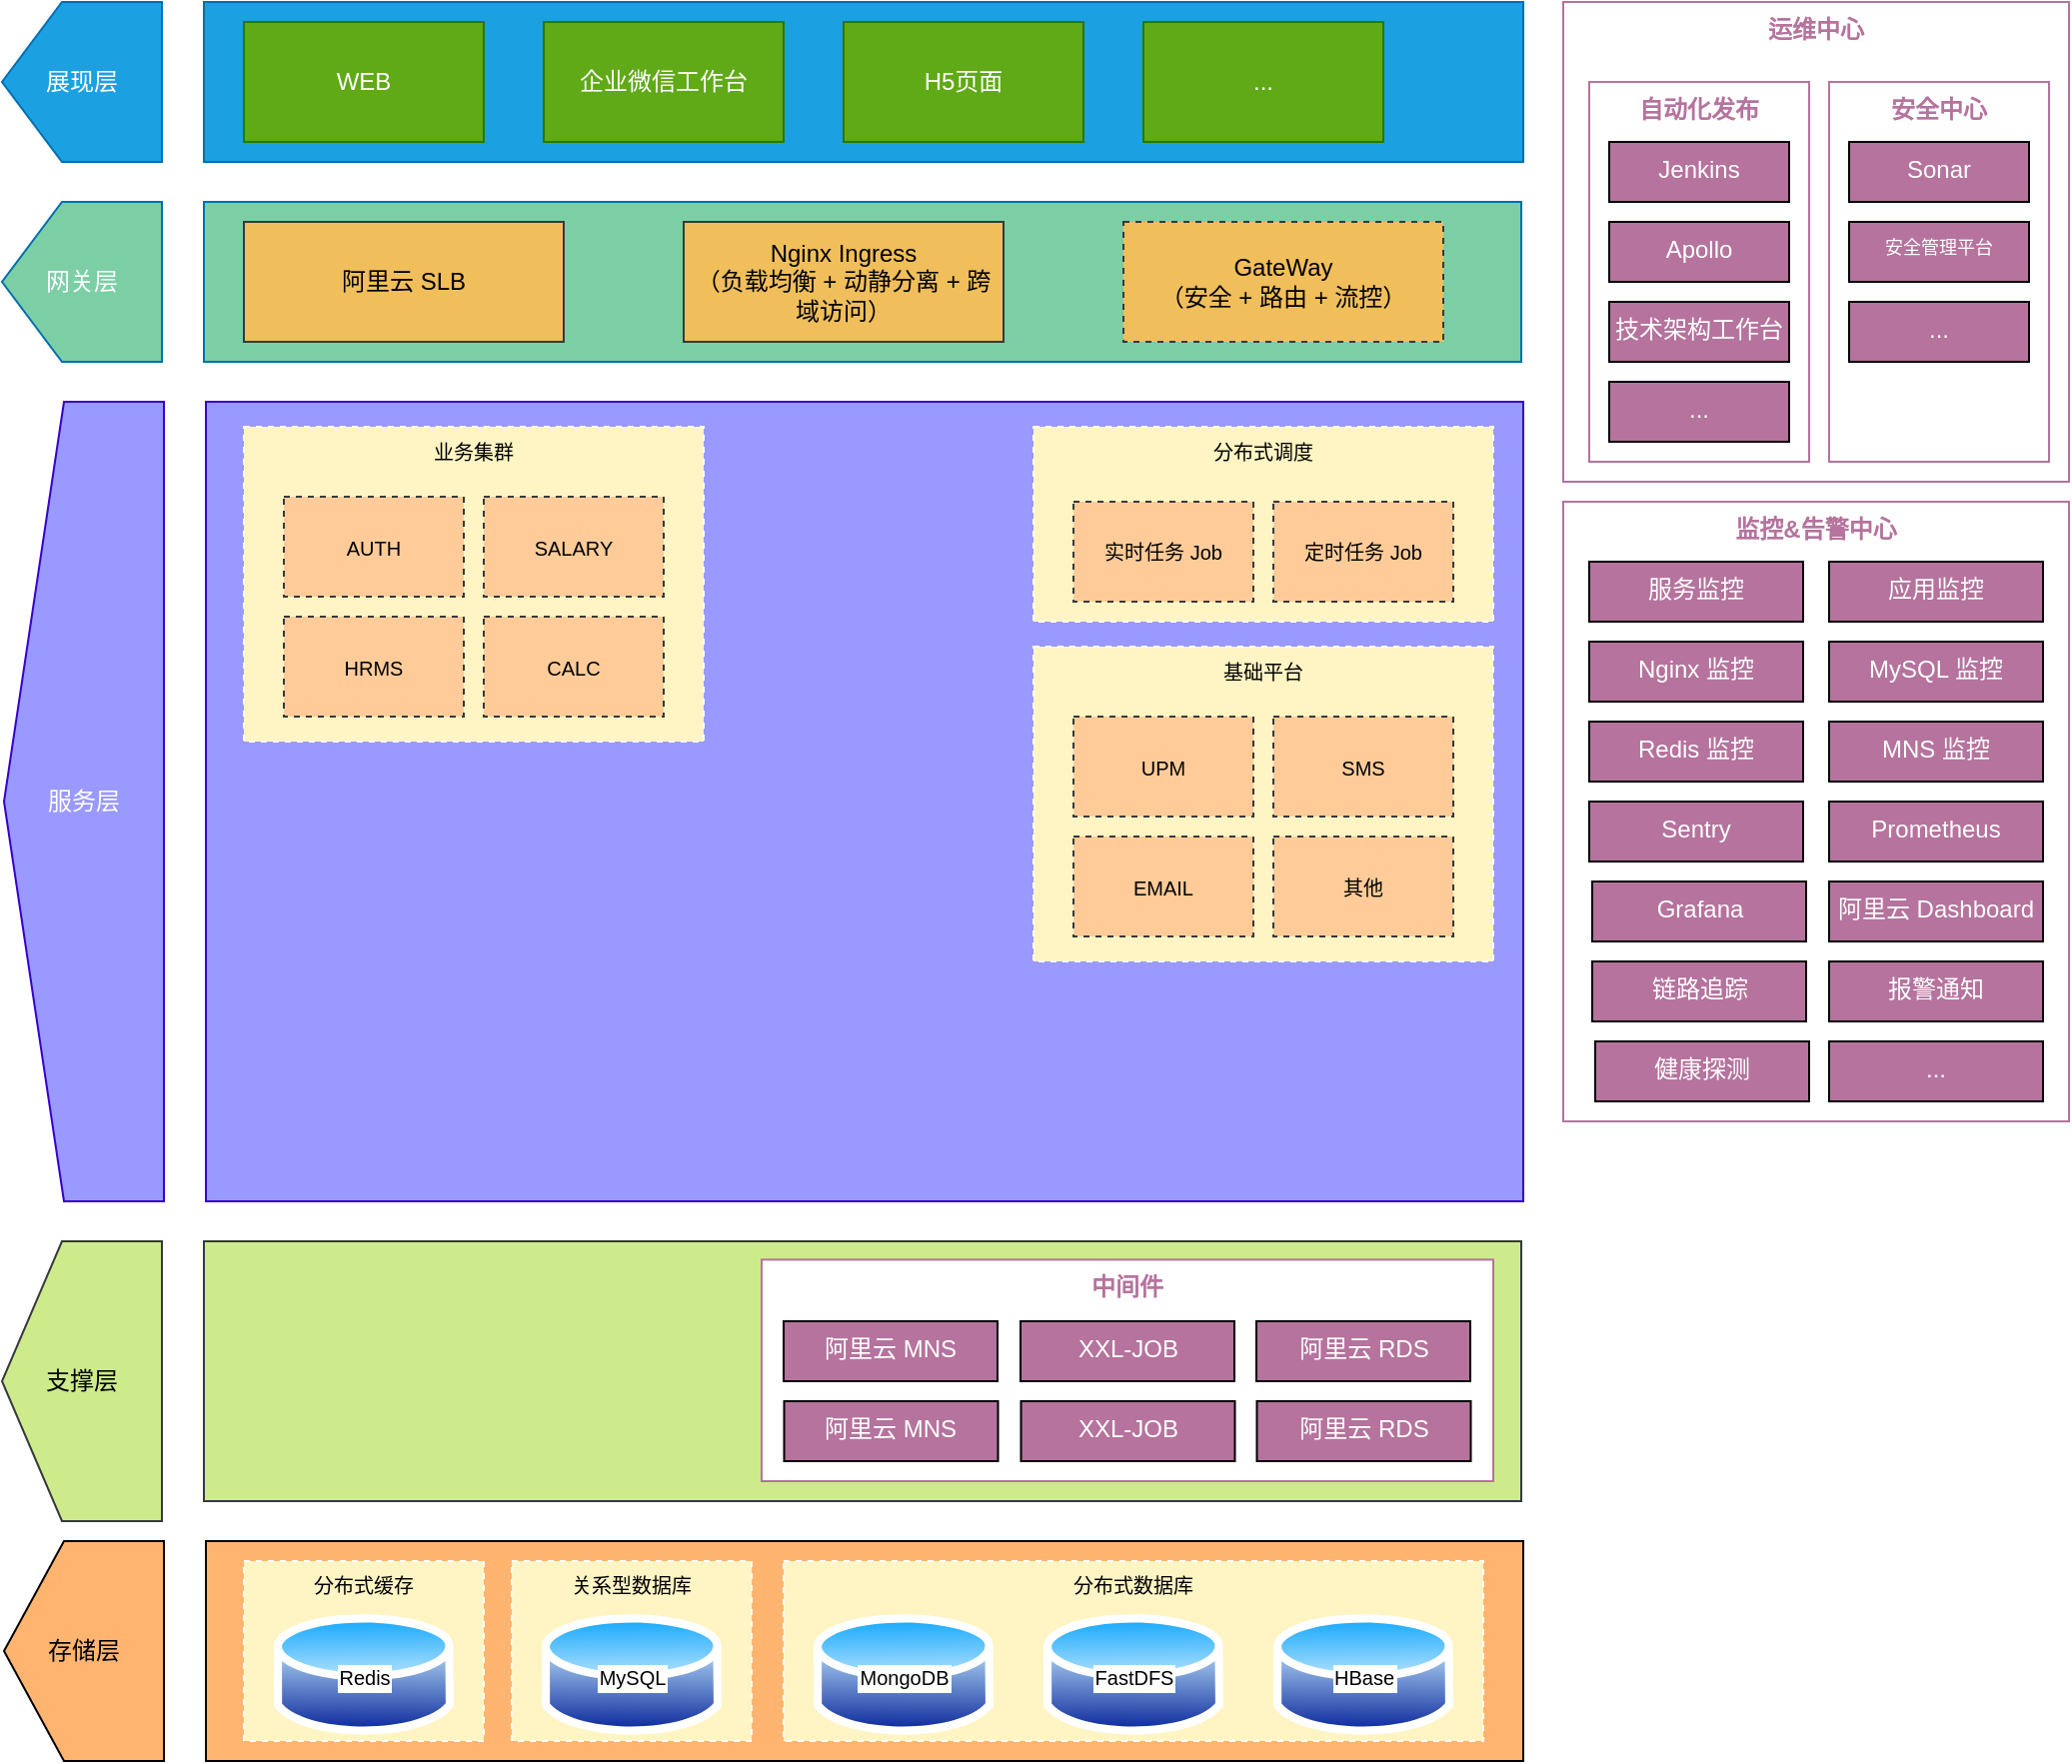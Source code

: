 <mxfile version="15.2.9" type="github">
  <diagram id="JZD_DajndVED-Qe1OCt6" name="第 1 页">
    <mxGraphModel dx="1186" dy="764" grid="1" gridSize="10" guides="1" tooltips="1" connect="1" arrows="1" fold="1" page="1" pageScale="1" pageWidth="827" pageHeight="1169" math="0" shadow="0">
      <root>
        <mxCell id="0" />
        <mxCell id="1" parent="0" />
        <mxCell id="UUgmTdBtR0KIAPF4Jde4-1" value="" style="rounded=0;whiteSpace=wrap;html=1;align=left;verticalAlign=top;fillColor=#1ba1e2;strokeColor=#006EAF;fontColor=#ffffff;" vertex="1" parent="1">
          <mxGeometry x="140" y="40" width="660" height="80" as="geometry" />
        </mxCell>
        <mxCell id="UUgmTdBtR0KIAPF4Jde4-2" value="WEB" style="rounded=0;whiteSpace=wrap;html=1;align=center;verticalAlign=middle;fillColor=#60a917;strokeColor=#2D7600;fontColor=#ffffff;" vertex="1" parent="1">
          <mxGeometry x="160" y="50" width="120" height="60" as="geometry" />
        </mxCell>
        <mxCell id="UUgmTdBtR0KIAPF4Jde4-3" value="企业微信工作台" style="rounded=0;whiteSpace=wrap;html=1;align=center;verticalAlign=middle;fillColor=#60a917;strokeColor=#2D7600;fontColor=#ffffff;" vertex="1" parent="1">
          <mxGeometry x="310" y="50" width="120" height="60" as="geometry" />
        </mxCell>
        <mxCell id="UUgmTdBtR0KIAPF4Jde4-4" value="H5页面" style="rounded=0;whiteSpace=wrap;html=1;align=center;verticalAlign=middle;fillColor=#60a917;strokeColor=#2D7600;fontColor=#ffffff;" vertex="1" parent="1">
          <mxGeometry x="460" y="50" width="120" height="60" as="geometry" />
        </mxCell>
        <mxCell id="UUgmTdBtR0KIAPF4Jde4-5" value="展现层" style="shape=offPageConnector;whiteSpace=wrap;html=1;align=center;verticalAlign=middle;direction=south;fillColor=#1ba1e2;strokeColor=#006EAF;fontColor=#ffffff;" vertex="1" parent="1">
          <mxGeometry x="39" y="40" width="80" height="80" as="geometry" />
        </mxCell>
        <mxCell id="UUgmTdBtR0KIAPF4Jde4-6" value="" style="rounded=0;whiteSpace=wrap;html=1;align=left;verticalAlign=top;fillColor=#7CCFA5;strokeColor=#006EAF;fontColor=#ffffff;" vertex="1" parent="1">
          <mxGeometry x="140" y="140" width="659" height="80" as="geometry" />
        </mxCell>
        <mxCell id="UUgmTdBtR0KIAPF4Jde4-7" value="网关层" style="shape=offPageConnector;whiteSpace=wrap;html=1;align=center;verticalAlign=middle;direction=south;fillColor=#7CCFA5;strokeColor=#006EAF;fontColor=#ffffff;" vertex="1" parent="1">
          <mxGeometry x="39" y="140" width="80" height="80" as="geometry" />
        </mxCell>
        <mxCell id="UUgmTdBtR0KIAPF4Jde4-13" value="&lt;div&gt;Nginx Ingress&lt;/div&gt;&lt;div&gt;（负载均衡 + 动静分离 + 跨域访问）&lt;/div&gt;" style="rounded=0;whiteSpace=wrap;html=1;align=center;verticalAlign=middle;fillColor=#F0BE5B;strokeColor=#36393d;" vertex="1" parent="1">
          <mxGeometry x="380" y="150" width="160" height="60" as="geometry" />
        </mxCell>
        <mxCell id="UUgmTdBtR0KIAPF4Jde4-15" value="" style="rounded=0;whiteSpace=wrap;html=1;align=left;verticalAlign=top;fillColor=#9999FF;strokeColor=#3700CC;fontColor=#ffffff;" vertex="1" parent="1">
          <mxGeometry x="141" y="240" width="659" height="400" as="geometry" />
        </mxCell>
        <mxCell id="UUgmTdBtR0KIAPF4Jde4-16" value="服务层" style="shape=offPageConnector;whiteSpace=wrap;html=1;align=center;verticalAlign=middle;direction=south;fillColor=#9999FF;strokeColor=#3700CC;fontColor=#ffffff;" vertex="1" parent="1">
          <mxGeometry x="40" y="240" width="80" height="400" as="geometry" />
        </mxCell>
        <mxCell id="UUgmTdBtR0KIAPF4Jde4-18" value="运维中心" style="rounded=0;whiteSpace=wrap;html=1;align=center;verticalAlign=top;direction=south;strokeColor=#B5739D;fontColor=#B5739D;fontStyle=1" vertex="1" parent="1">
          <mxGeometry x="820" y="40" width="253" height="240" as="geometry" />
        </mxCell>
        <mxCell id="UUgmTdBtR0KIAPF4Jde4-19" value="" style="rounded=0;whiteSpace=wrap;html=1;align=left;verticalAlign=top;fillColor=#cdeb8b;strokeColor=#36393d;" vertex="1" parent="1">
          <mxGeometry x="140" y="660" width="659" height="130" as="geometry" />
        </mxCell>
        <mxCell id="UUgmTdBtR0KIAPF4Jde4-20" value="支撑层" style="shape=offPageConnector;whiteSpace=wrap;html=1;align=center;verticalAlign=middle;direction=south;fillColor=#cdeb8b;strokeColor=#36393d;" vertex="1" parent="1">
          <mxGeometry x="39" y="660" width="80" height="140" as="geometry" />
        </mxCell>
        <mxCell id="UUgmTdBtR0KIAPF4Jde4-22" value="..." style="rounded=0;whiteSpace=wrap;html=1;align=center;verticalAlign=middle;fillColor=#60a917;strokeColor=#2D7600;fontColor=#ffffff;" vertex="1" parent="1">
          <mxGeometry x="610" y="50" width="120" height="60" as="geometry" />
        </mxCell>
        <mxCell id="UUgmTdBtR0KIAPF4Jde4-24" value="&lt;div&gt;阿里云 SLB&lt;/div&gt;" style="rounded=0;whiteSpace=wrap;html=1;align=center;verticalAlign=middle;fillColor=#F0BE5B;strokeColor=#36393d;" vertex="1" parent="1">
          <mxGeometry x="160" y="150" width="160" height="60" as="geometry" />
        </mxCell>
        <mxCell id="UUgmTdBtR0KIAPF4Jde4-25" value="&lt;div&gt;GateWay&lt;/div&gt;&lt;div&gt;（安全 + 路由 + 流控）&lt;/div&gt;" style="rounded=0;whiteSpace=wrap;html=1;align=center;verticalAlign=middle;fillColor=#F0BE5B;strokeColor=#36393d;dashed=1;" vertex="1" parent="1">
          <mxGeometry x="600" y="150" width="160" height="60" as="geometry" />
        </mxCell>
        <mxCell id="UUgmTdBtR0KIAPF4Jde4-26" value="自动化发布" style="rounded=0;whiteSpace=wrap;html=1;align=center;verticalAlign=top;direction=south;strokeColor=#B5739D;fontColor=#B5739D;fontStyle=1" vertex="1" parent="1">
          <mxGeometry x="833" y="80" width="110" height="190" as="geometry" />
        </mxCell>
        <mxCell id="UUgmTdBtR0KIAPF4Jde4-28" value="安全中心" style="rounded=0;whiteSpace=wrap;html=1;align=center;verticalAlign=top;direction=south;strokeColor=#B5739D;fontColor=#B5739D;fontStyle=1" vertex="1" parent="1">
          <mxGeometry x="953" y="80" width="110" height="190" as="geometry" />
        </mxCell>
        <mxCell id="UUgmTdBtR0KIAPF4Jde4-30" value="Jenkins" style="rounded=0;whiteSpace=wrap;html=1;fillColor=#B5739D;align=center;verticalAlign=top;fontColor=#FFFFFF;" vertex="1" parent="1">
          <mxGeometry x="843" y="110" width="90" height="30" as="geometry" />
        </mxCell>
        <mxCell id="UUgmTdBtR0KIAPF4Jde4-31" value="Apollo" style="rounded=0;whiteSpace=wrap;html=1;fillColor=#B5739D;align=center;verticalAlign=top;fontColor=#FFFFFF;" vertex="1" parent="1">
          <mxGeometry x="843" y="150" width="90" height="30" as="geometry" />
        </mxCell>
        <mxCell id="UUgmTdBtR0KIAPF4Jde4-32" value="..." style="rounded=0;whiteSpace=wrap;html=1;fillColor=#B5739D;align=center;verticalAlign=top;fontColor=#FFFFFF;" vertex="1" parent="1">
          <mxGeometry x="963" y="190" width="90" height="30" as="geometry" />
        </mxCell>
        <mxCell id="UUgmTdBtR0KIAPF4Jde4-33" value="技术架构工作台" style="rounded=0;whiteSpace=wrap;html=1;fillColor=#B5739D;align=center;verticalAlign=top;fontColor=#FFFFFF;" vertex="1" parent="1">
          <mxGeometry x="843" y="190" width="90" height="30" as="geometry" />
        </mxCell>
        <mxCell id="UUgmTdBtR0KIAPF4Jde4-34" value="Sonar" style="rounded=0;whiteSpace=wrap;html=1;fillColor=#B5739D;align=center;verticalAlign=top;fontColor=#FFFFFF;" vertex="1" parent="1">
          <mxGeometry x="963" y="110" width="90" height="30" as="geometry" />
        </mxCell>
        <mxCell id="UUgmTdBtR0KIAPF4Jde4-35" value="&lt;font style=&quot;font-size: 9px&quot;&gt;安全管理平台&lt;/font&gt;" style="rounded=0;whiteSpace=wrap;html=1;fillColor=#B5739D;align=center;verticalAlign=top;fontSize=10;fontColor=#FFFFFF;" vertex="1" parent="1">
          <mxGeometry x="963" y="150" width="90" height="30" as="geometry" />
        </mxCell>
        <mxCell id="UUgmTdBtR0KIAPF4Jde4-36" value="..." style="rounded=0;whiteSpace=wrap;html=1;fillColor=#B5739D;align=center;verticalAlign=top;fontColor=#FFFFFF;" vertex="1" parent="1">
          <mxGeometry x="843" y="230" width="90" height="30" as="geometry" />
        </mxCell>
        <mxCell id="UUgmTdBtR0KIAPF4Jde4-37" value="监控&amp;amp;告警中心" style="rounded=0;whiteSpace=wrap;html=1;align=center;verticalAlign=top;direction=south;strokeColor=#B5739D;fontColor=#B5739D;fontStyle=1" vertex="1" parent="1">
          <mxGeometry x="820" y="290" width="253" height="310" as="geometry" />
        </mxCell>
        <mxCell id="UUgmTdBtR0KIAPF4Jde4-38" value="服务监控" style="rounded=0;whiteSpace=wrap;html=1;fillColor=#B5739D;align=center;verticalAlign=top;fontColor=#FFFFFF;" vertex="1" parent="1">
          <mxGeometry x="833" y="320" width="107" height="30" as="geometry" />
        </mxCell>
        <mxCell id="UUgmTdBtR0KIAPF4Jde4-40" value="应用监控" style="rounded=0;whiteSpace=wrap;html=1;fillColor=#B5739D;align=center;verticalAlign=top;fontColor=#FFFFFF;" vertex="1" parent="1">
          <mxGeometry x="953" y="320" width="107" height="30" as="geometry" />
        </mxCell>
        <mxCell id="UUgmTdBtR0KIAPF4Jde4-41" value="Nginx 监控" style="rounded=0;whiteSpace=wrap;html=1;fillColor=#B5739D;align=center;verticalAlign=top;fontColor=#FFFFFF;" vertex="1" parent="1">
          <mxGeometry x="833" y="360" width="107" height="30" as="geometry" />
        </mxCell>
        <mxCell id="UUgmTdBtR0KIAPF4Jde4-42" value="MySQL 监控" style="rounded=0;whiteSpace=wrap;html=1;fillColor=#B5739D;align=center;verticalAlign=top;fontColor=#FFFFFF;" vertex="1" parent="1">
          <mxGeometry x="953" y="360" width="107" height="30" as="geometry" />
        </mxCell>
        <mxCell id="UUgmTdBtR0KIAPF4Jde4-43" value="Redis 监控" style="rounded=0;whiteSpace=wrap;html=1;fillColor=#B5739D;align=center;verticalAlign=top;fontColor=#FFFFFF;" vertex="1" parent="1">
          <mxGeometry x="833" y="400" width="107" height="30" as="geometry" />
        </mxCell>
        <mxCell id="UUgmTdBtR0KIAPF4Jde4-44" value="MNS 监控" style="rounded=0;whiteSpace=wrap;html=1;fillColor=#B5739D;align=center;verticalAlign=top;fontColor=#FFFFFF;" vertex="1" parent="1">
          <mxGeometry x="953" y="400" width="107" height="30" as="geometry" />
        </mxCell>
        <mxCell id="UUgmTdBtR0KIAPF4Jde4-45" value="健康探测" style="rounded=0;whiteSpace=wrap;html=1;fillColor=#B5739D;align=center;verticalAlign=top;fontColor=#FFFFFF;" vertex="1" parent="1">
          <mxGeometry x="836" y="560" width="107" height="30" as="geometry" />
        </mxCell>
        <mxCell id="UUgmTdBtR0KIAPF4Jde4-46" value="报警通知" style="rounded=0;whiteSpace=wrap;html=1;fillColor=#B5739D;align=center;verticalAlign=top;fontColor=#FFFFFF;" vertex="1" parent="1">
          <mxGeometry x="953" y="520" width="107" height="30" as="geometry" />
        </mxCell>
        <mxCell id="UUgmTdBtR0KIAPF4Jde4-47" value="链路追踪" style="rounded=0;whiteSpace=wrap;html=1;fillColor=#B5739D;align=center;verticalAlign=top;fontColor=#FFFFFF;" vertex="1" parent="1">
          <mxGeometry x="834.5" y="520" width="107" height="30" as="geometry" />
        </mxCell>
        <mxCell id="UUgmTdBtR0KIAPF4Jde4-49" value="Sentry" style="rounded=0;whiteSpace=wrap;html=1;fillColor=#B5739D;align=center;verticalAlign=top;fontColor=#FFFFFF;" vertex="1" parent="1">
          <mxGeometry x="833" y="440" width="107" height="30" as="geometry" />
        </mxCell>
        <mxCell id="UUgmTdBtR0KIAPF4Jde4-50" value="Prometheus" style="rounded=0;whiteSpace=wrap;html=1;fillColor=#B5739D;align=center;verticalAlign=top;fontColor=#FFFFFF;" vertex="1" parent="1">
          <mxGeometry x="953" y="440" width="107" height="30" as="geometry" />
        </mxCell>
        <mxCell id="UUgmTdBtR0KIAPF4Jde4-51" value="Grafana" style="rounded=0;whiteSpace=wrap;html=1;fillColor=#B5739D;align=center;verticalAlign=top;fontColor=#FFFFFF;" vertex="1" parent="1">
          <mxGeometry x="834.5" y="480" width="107" height="30" as="geometry" />
        </mxCell>
        <mxCell id="UUgmTdBtR0KIAPF4Jde4-52" value="阿里云 Dashboard" style="rounded=0;whiteSpace=wrap;html=1;fillColor=#B5739D;align=center;verticalAlign=top;fontColor=#FFFFFF;" vertex="1" parent="1">
          <mxGeometry x="953" y="480" width="107" height="30" as="geometry" />
        </mxCell>
        <mxCell id="UUgmTdBtR0KIAPF4Jde4-53" value="..." style="rounded=0;whiteSpace=wrap;html=1;fillColor=#B5739D;align=center;verticalAlign=top;fontColor=#FFFFFF;" vertex="1" parent="1">
          <mxGeometry x="953" y="560" width="107" height="30" as="geometry" />
        </mxCell>
        <mxCell id="UUgmTdBtR0KIAPF4Jde4-54" value="业务集群" style="rounded=0;whiteSpace=wrap;html=1;dashed=1;fontSize=10;fontColor=#000000;strokeColor=#FFFFFF;fillColor=#FFF4C3;align=center;verticalAlign=top;" vertex="1" parent="1">
          <mxGeometry x="160" y="252.5" width="230" height="157.5" as="geometry" />
        </mxCell>
        <mxCell id="UUgmTdBtR0KIAPF4Jde4-56" value="AUTH" style="rounded=0;whiteSpace=wrap;html=1;dashed=1;fontSize=10;strokeColor=#36393d;fillColor=#ffcc99;align=center;verticalAlign=middle;" vertex="1" parent="1">
          <mxGeometry x="180" y="287.5" width="90" height="50" as="geometry" />
        </mxCell>
        <mxCell id="UUgmTdBtR0KIAPF4Jde4-57" value="SALARY" style="rounded=0;whiteSpace=wrap;html=1;dashed=1;fontSize=10;strokeColor=#36393d;fillColor=#ffcc99;align=center;verticalAlign=middle;" vertex="1" parent="1">
          <mxGeometry x="280" y="287.5" width="90" height="50" as="geometry" />
        </mxCell>
        <mxCell id="UUgmTdBtR0KIAPF4Jde4-58" value="HRMS" style="rounded=0;whiteSpace=wrap;html=1;dashed=1;fontSize=10;strokeColor=#36393d;fillColor=#ffcc99;align=center;verticalAlign=middle;" vertex="1" parent="1">
          <mxGeometry x="180" y="347.5" width="90" height="50" as="geometry" />
        </mxCell>
        <mxCell id="UUgmTdBtR0KIAPF4Jde4-59" value="CALC" style="rounded=0;whiteSpace=wrap;html=1;dashed=1;fontSize=10;strokeColor=#36393d;fillColor=#ffcc99;align=center;verticalAlign=middle;" vertex="1" parent="1">
          <mxGeometry x="280" y="347.5" width="90" height="50" as="geometry" />
        </mxCell>
        <mxCell id="UUgmTdBtR0KIAPF4Jde4-60" value="分布式调度" style="rounded=0;whiteSpace=wrap;html=1;dashed=1;fontSize=10;fontColor=#000000;strokeColor=#FFFFFF;fillColor=#FFF4C3;align=center;verticalAlign=top;" vertex="1" parent="1">
          <mxGeometry x="555" y="252.5" width="230" height="97.5" as="geometry" />
        </mxCell>
        <mxCell id="UUgmTdBtR0KIAPF4Jde4-61" value="实时任务 Job" style="rounded=0;whiteSpace=wrap;html=1;dashed=1;fontSize=10;strokeColor=#36393d;fillColor=#ffcc99;align=center;verticalAlign=middle;" vertex="1" parent="1">
          <mxGeometry x="575" y="290" width="90" height="50" as="geometry" />
        </mxCell>
        <mxCell id="UUgmTdBtR0KIAPF4Jde4-62" value="定时任务 Job" style="rounded=0;whiteSpace=wrap;html=1;dashed=1;fontSize=10;strokeColor=#36393d;fillColor=#ffcc99;align=center;verticalAlign=middle;" vertex="1" parent="1">
          <mxGeometry x="675" y="290" width="90" height="50" as="geometry" />
        </mxCell>
        <mxCell id="UUgmTdBtR0KIAPF4Jde4-63" value="基础平台" style="rounded=0;whiteSpace=wrap;html=1;dashed=1;fontSize=10;fontColor=#000000;strokeColor=#FFFFFF;fillColor=#FFF4C3;align=center;verticalAlign=top;" vertex="1" parent="1">
          <mxGeometry x="555" y="362.5" width="230" height="157.5" as="geometry" />
        </mxCell>
        <mxCell id="UUgmTdBtR0KIAPF4Jde4-64" value="UPM" style="rounded=0;whiteSpace=wrap;html=1;dashed=1;fontSize=10;strokeColor=#36393d;fillColor=#ffcc99;align=center;verticalAlign=middle;" vertex="1" parent="1">
          <mxGeometry x="575" y="397.5" width="90" height="50" as="geometry" />
        </mxCell>
        <mxCell id="UUgmTdBtR0KIAPF4Jde4-65" value="SMS" style="rounded=0;whiteSpace=wrap;html=1;dashed=1;fontSize=10;strokeColor=#36393d;fillColor=#ffcc99;align=center;verticalAlign=middle;" vertex="1" parent="1">
          <mxGeometry x="675" y="397.5" width="90" height="50" as="geometry" />
        </mxCell>
        <mxCell id="UUgmTdBtR0KIAPF4Jde4-66" value="EMAIL" style="rounded=0;whiteSpace=wrap;html=1;dashed=1;fontSize=10;strokeColor=#36393d;fillColor=#ffcc99;align=center;verticalAlign=middle;" vertex="1" parent="1">
          <mxGeometry x="575" y="457.5" width="90" height="50" as="geometry" />
        </mxCell>
        <mxCell id="UUgmTdBtR0KIAPF4Jde4-67" value="其他" style="rounded=0;whiteSpace=wrap;html=1;dashed=1;fontSize=10;strokeColor=#36393d;fillColor=#ffcc99;align=center;verticalAlign=middle;" vertex="1" parent="1">
          <mxGeometry x="675" y="457.5" width="90" height="50" as="geometry" />
        </mxCell>
        <mxCell id="UUgmTdBtR0KIAPF4Jde4-72" value="中间件" style="rounded=0;whiteSpace=wrap;html=1;align=center;verticalAlign=top;direction=south;strokeColor=#B5739D;fontColor=#B5739D;fontStyle=1" vertex="1" parent="1">
          <mxGeometry x="419" y="669.2" width="366" height="110.8" as="geometry" />
        </mxCell>
        <mxCell id="UUgmTdBtR0KIAPF4Jde4-73" value="阿里云 MNS" style="rounded=0;whiteSpace=wrap;html=1;fillColor=#B5739D;align=center;verticalAlign=top;fontColor=#FFFFFF;" vertex="1" parent="1">
          <mxGeometry x="430" y="700" width="107" height="30" as="geometry" />
        </mxCell>
        <mxCell id="UUgmTdBtR0KIAPF4Jde4-74" value="XXL-JOB" style="rounded=0;whiteSpace=wrap;html=1;fillColor=#B5739D;align=center;verticalAlign=top;fontColor=#FFFFFF;" vertex="1" parent="1">
          <mxGeometry x="548.5" y="700" width="107" height="30" as="geometry" />
        </mxCell>
        <mxCell id="UUgmTdBtR0KIAPF4Jde4-75" value="阿里云 RDS" style="rounded=0;whiteSpace=wrap;html=1;fillColor=#B5739D;align=center;verticalAlign=top;fontColor=#FFFFFF;" vertex="1" parent="1">
          <mxGeometry x="666.5" y="700" width="107" height="30" as="geometry" />
        </mxCell>
        <mxCell id="UUgmTdBtR0KIAPF4Jde4-78" value="" style="rounded=0;whiteSpace=wrap;html=1;align=left;verticalAlign=top;fillColor=#FFB570;" vertex="1" parent="1">
          <mxGeometry x="141" y="810" width="659" height="110" as="geometry" />
        </mxCell>
        <mxCell id="UUgmTdBtR0KIAPF4Jde4-79" value="存储层" style="shape=offPageConnector;whiteSpace=wrap;html=1;align=center;verticalAlign=middle;direction=south;fillColor=#FFB570;" vertex="1" parent="1">
          <mxGeometry x="40" y="810" width="80" height="110" as="geometry" />
        </mxCell>
        <mxCell id="UUgmTdBtR0KIAPF4Jde4-82" value="分布式缓存" style="rounded=0;whiteSpace=wrap;html=1;dashed=1;fontSize=10;fontColor=#000000;strokeColor=#FFFFFF;fillColor=#FFF4C3;align=center;verticalAlign=top;" vertex="1" parent="1">
          <mxGeometry x="160" y="820" width="120" height="90" as="geometry" />
        </mxCell>
        <mxCell id="UUgmTdBtR0KIAPF4Jde4-84" value="Redis" style="aspect=fixed;perimeter=ellipsePerimeter;html=1;align=center;shadow=0;dashed=0;spacingTop=3;image;image=img/lib/active_directory/database.svg;fontSize=10;fontColor=#000000;strokeColor=#FFFFFF;fillColor=#FFF4C3;verticalAlign=middle;labelPosition=center;verticalLabelPosition=middle;labelBackgroundColor=default;labelBorderColor=#FFFFFF;imageBackground=none;sketch=0;imageAspect=1;allowArrows=0;cloneable=1;noLabel=0;portConstraintRotation=0;expand=1;editable=0;" vertex="1" parent="1">
          <mxGeometry x="175" y="843.4" width="90" height="66.6" as="geometry" />
        </mxCell>
        <mxCell id="UUgmTdBtR0KIAPF4Jde4-85" value="关系型数据库" style="rounded=0;whiteSpace=wrap;html=1;dashed=1;fontSize=10;fontColor=#000000;strokeColor=#FFFFFF;fillColor=#FFF4C3;align=center;verticalAlign=top;" vertex="1" parent="1">
          <mxGeometry x="294" y="820" width="120" height="90" as="geometry" />
        </mxCell>
        <mxCell id="UUgmTdBtR0KIAPF4Jde4-86" value="MySQL" style="aspect=fixed;perimeter=ellipsePerimeter;html=1;align=center;shadow=0;dashed=0;spacingTop=3;image;image=img/lib/active_directory/database.svg;fontSize=10;fontColor=#000000;strokeColor=#FFFFFF;fillColor=#FFF4C3;verticalAlign=middle;labelPosition=center;verticalLabelPosition=middle;labelBackgroundColor=default;labelBorderColor=#FFFFFF;imageBackground=none;imageAspect=1;allowArrows=0;cloneable=1;noLabel=0;portConstraintRotation=0;expand=1;editable=0;" vertex="1" parent="1">
          <mxGeometry x="309" y="843.4" width="90" height="66.6" as="geometry" />
        </mxCell>
        <mxCell id="UUgmTdBtR0KIAPF4Jde4-87" value="分布式数据库" style="rounded=0;whiteSpace=wrap;html=1;dashed=1;fontSize=10;fontColor=#000000;strokeColor=#FFFFFF;fillColor=#FFF4C3;align=center;verticalAlign=top;" vertex="1" parent="1">
          <mxGeometry x="430" y="820" width="350" height="90" as="geometry" />
        </mxCell>
        <mxCell id="UUgmTdBtR0KIAPF4Jde4-88" value="MongoDB" style="aspect=fixed;perimeter=ellipsePerimeter;html=1;align=center;shadow=0;dashed=0;spacingTop=3;image;image=img/lib/active_directory/database.svg;fontSize=10;fontColor=#000000;strokeColor=#FFFFFF;fillColor=#FFF4C3;verticalAlign=middle;labelPosition=center;verticalLabelPosition=middle;labelBackgroundColor=default;labelBorderColor=#FFFFFF;imageBackground=none;imageAspect=1;allowArrows=0;cloneable=1;noLabel=0;portConstraintRotation=0;expand=1;editable=0;" vertex="1" parent="1">
          <mxGeometry x="445" y="843.4" width="90" height="66.6" as="geometry" />
        </mxCell>
        <mxCell id="UUgmTdBtR0KIAPF4Jde4-89" value="FastDFS" style="aspect=fixed;perimeter=ellipsePerimeter;html=1;align=center;shadow=0;dashed=0;spacingTop=3;image;image=img/lib/active_directory/database.svg;fontSize=10;fontColor=#000000;strokeColor=#FFFFFF;fillColor=#FFF4C3;verticalAlign=middle;labelPosition=center;verticalLabelPosition=middle;labelBackgroundColor=default;labelBorderColor=#FFFFFF;imageBackground=none;imageAspect=1;allowArrows=0;cloneable=1;noLabel=0;portConstraintRotation=0;expand=1;editable=0;" vertex="1" parent="1">
          <mxGeometry x="560" y="843.4" width="90" height="66.6" as="geometry" />
        </mxCell>
        <mxCell id="UUgmTdBtR0KIAPF4Jde4-91" value="HBase" style="aspect=fixed;perimeter=ellipsePerimeter;html=1;align=center;shadow=0;dashed=0;spacingTop=3;image;image=img/lib/active_directory/database.svg;fontSize=10;fontColor=#000000;strokeColor=#FFFFFF;fillColor=#FFF4C3;verticalAlign=middle;labelPosition=center;verticalLabelPosition=middle;labelBackgroundColor=default;labelBorderColor=#FFFFFF;imageBackground=none;imageAspect=1;allowArrows=0;cloneable=1;noLabel=0;portConstraintRotation=0;expand=1;editable=0;" vertex="1" parent="1">
          <mxGeometry x="675" y="843.4" width="90" height="66.6" as="geometry" />
        </mxCell>
        <mxCell id="UUgmTdBtR0KIAPF4Jde4-95" value="阿里云 MNS" style="rounded=0;whiteSpace=wrap;html=1;fillColor=#B5739D;align=center;verticalAlign=top;fontColor=#FFFFFF;" vertex="1" parent="1">
          <mxGeometry x="430.25" y="740" width="107" height="30" as="geometry" />
        </mxCell>
        <mxCell id="UUgmTdBtR0KIAPF4Jde4-96" value="XXL-JOB" style="rounded=0;whiteSpace=wrap;html=1;fillColor=#B5739D;align=center;verticalAlign=top;fontColor=#FFFFFF;" vertex="1" parent="1">
          <mxGeometry x="548.75" y="740" width="107" height="30" as="geometry" />
        </mxCell>
        <mxCell id="UUgmTdBtR0KIAPF4Jde4-97" value="阿里云 RDS" style="rounded=0;whiteSpace=wrap;html=1;fillColor=#B5739D;align=center;verticalAlign=top;fontColor=#FFFFFF;" vertex="1" parent="1">
          <mxGeometry x="666.75" y="740" width="107" height="30" as="geometry" />
        </mxCell>
      </root>
    </mxGraphModel>
  </diagram>
</mxfile>
